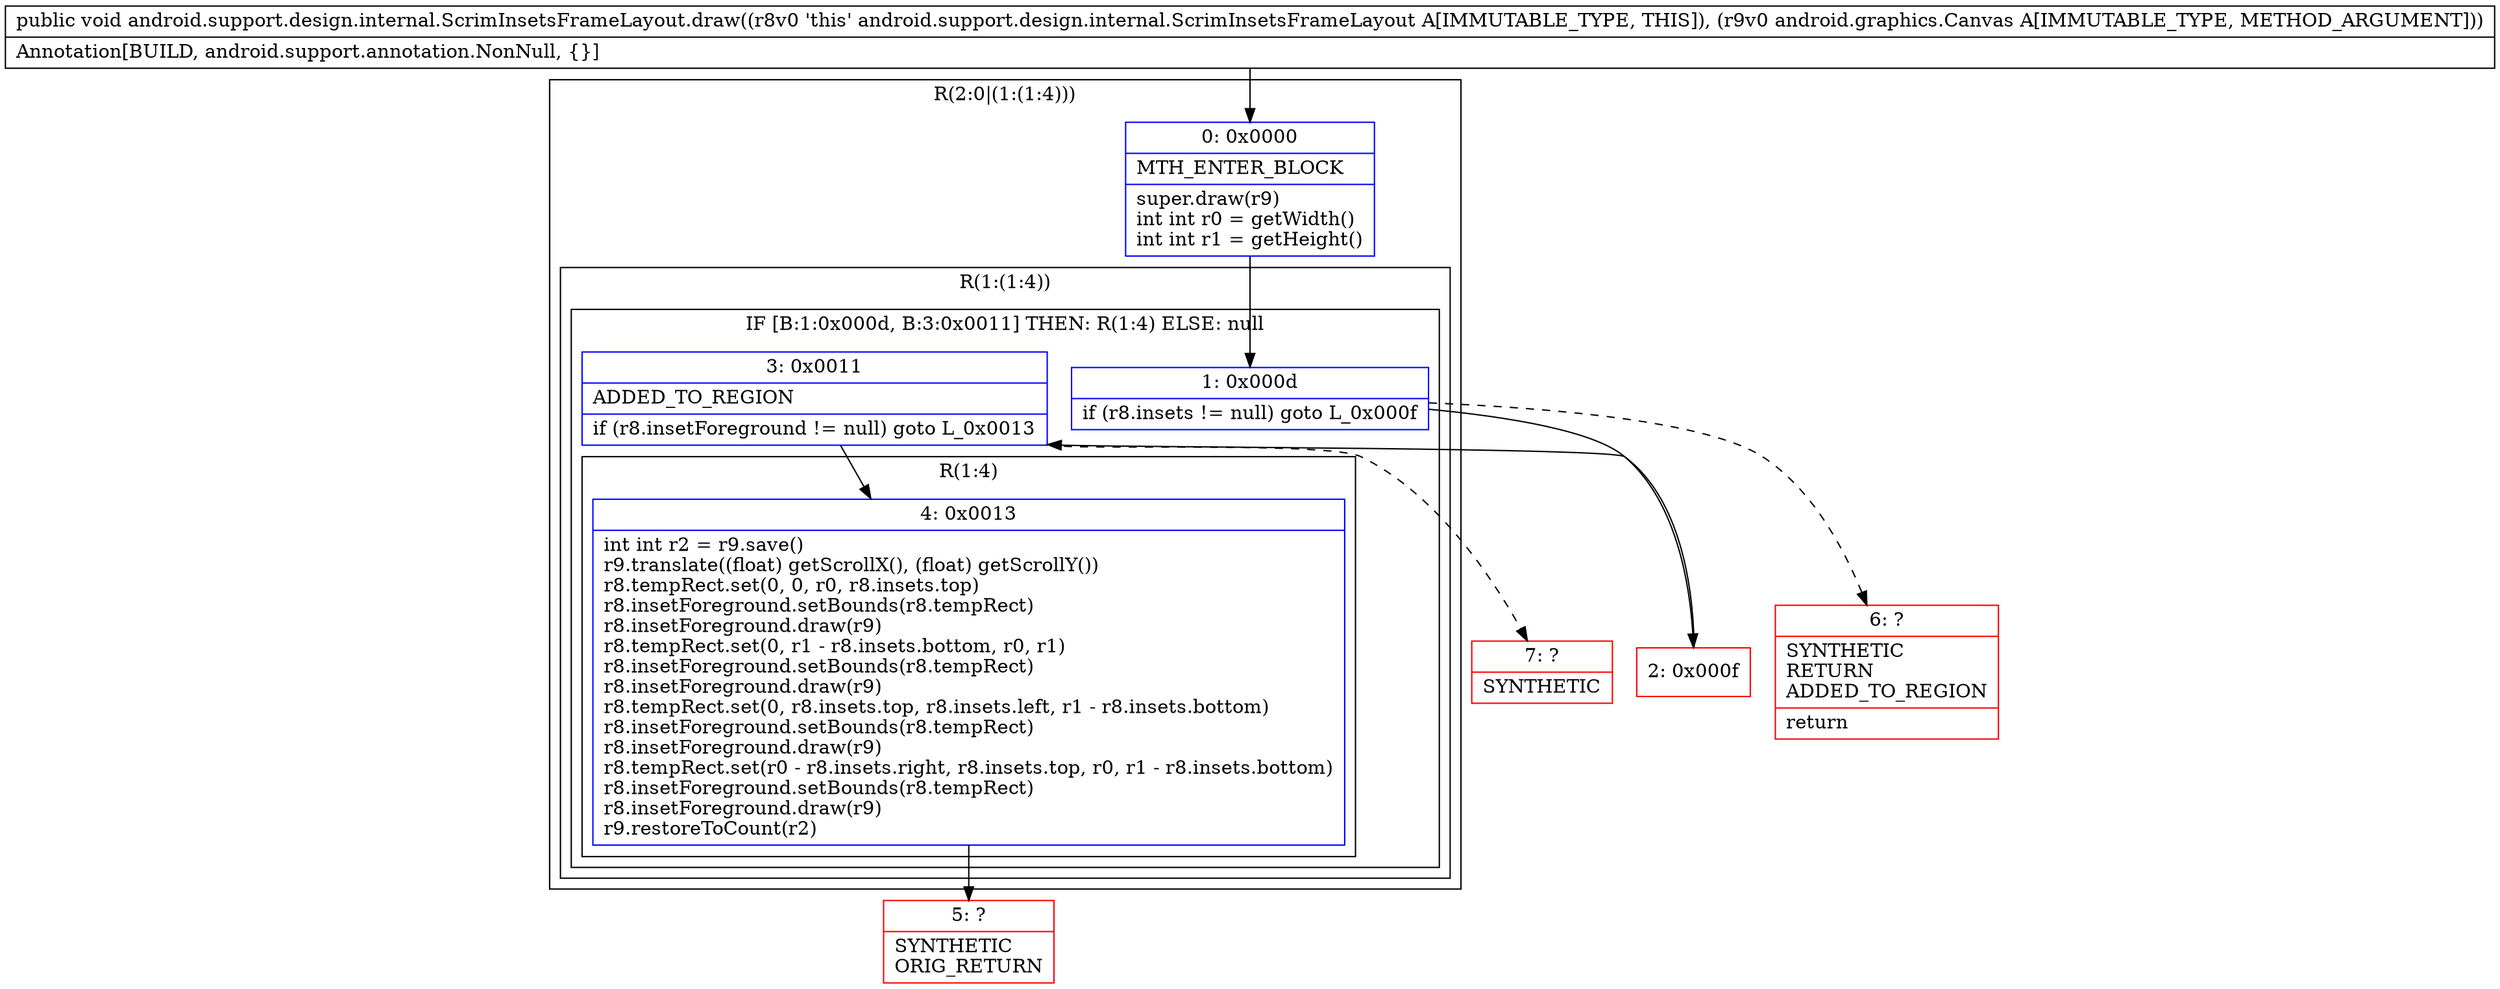digraph "CFG forandroid.support.design.internal.ScrimInsetsFrameLayout.draw(Landroid\/graphics\/Canvas;)V" {
subgraph cluster_Region_983083732 {
label = "R(2:0|(1:(1:4)))";
node [shape=record,color=blue];
Node_0 [shape=record,label="{0\:\ 0x0000|MTH_ENTER_BLOCK\l|super.draw(r9)\lint int r0 = getWidth()\lint int r1 = getHeight()\l}"];
subgraph cluster_Region_1850174995 {
label = "R(1:(1:4))";
node [shape=record,color=blue];
subgraph cluster_IfRegion_305639022 {
label = "IF [B:1:0x000d, B:3:0x0011] THEN: R(1:4) ELSE: null";
node [shape=record,color=blue];
Node_1 [shape=record,label="{1\:\ 0x000d|if (r8.insets != null) goto L_0x000f\l}"];
Node_3 [shape=record,label="{3\:\ 0x0011|ADDED_TO_REGION\l|if (r8.insetForeground != null) goto L_0x0013\l}"];
subgraph cluster_Region_1566043920 {
label = "R(1:4)";
node [shape=record,color=blue];
Node_4 [shape=record,label="{4\:\ 0x0013|int int r2 = r9.save()\lr9.translate((float) getScrollX(), (float) getScrollY())\lr8.tempRect.set(0, 0, r0, r8.insets.top)\lr8.insetForeground.setBounds(r8.tempRect)\lr8.insetForeground.draw(r9)\lr8.tempRect.set(0, r1 \- r8.insets.bottom, r0, r1)\lr8.insetForeground.setBounds(r8.tempRect)\lr8.insetForeground.draw(r9)\lr8.tempRect.set(0, r8.insets.top, r8.insets.left, r1 \- r8.insets.bottom)\lr8.insetForeground.setBounds(r8.tempRect)\lr8.insetForeground.draw(r9)\lr8.tempRect.set(r0 \- r8.insets.right, r8.insets.top, r0, r1 \- r8.insets.bottom)\lr8.insetForeground.setBounds(r8.tempRect)\lr8.insetForeground.draw(r9)\lr9.restoreToCount(r2)\l}"];
}
}
}
}
Node_2 [shape=record,color=red,label="{2\:\ 0x000f}"];
Node_5 [shape=record,color=red,label="{5\:\ ?|SYNTHETIC\lORIG_RETURN\l}"];
Node_6 [shape=record,color=red,label="{6\:\ ?|SYNTHETIC\lRETURN\lADDED_TO_REGION\l|return\l}"];
Node_7 [shape=record,color=red,label="{7\:\ ?|SYNTHETIC\l}"];
MethodNode[shape=record,label="{public void android.support.design.internal.ScrimInsetsFrameLayout.draw((r8v0 'this' android.support.design.internal.ScrimInsetsFrameLayout A[IMMUTABLE_TYPE, THIS]), (r9v0 android.graphics.Canvas A[IMMUTABLE_TYPE, METHOD_ARGUMENT]))  | Annotation[BUILD, android.support.annotation.NonNull, \{\}]\l}"];
MethodNode -> Node_0;
Node_0 -> Node_1;
Node_1 -> Node_2;
Node_1 -> Node_6[style=dashed];
Node_3 -> Node_4;
Node_3 -> Node_7[style=dashed];
Node_4 -> Node_5;
Node_2 -> Node_3;
}

